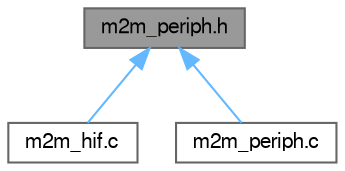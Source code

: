 digraph "m2m_periph.h"
{
 // LATEX_PDF_SIZE
  bgcolor="transparent";
  edge [fontname=FreeSans,fontsize=10,labelfontname=FreeSans,labelfontsize=10];
  node [fontname=FreeSans,fontsize=10,shape=box,height=0.2,width=0.4];
  Node1 [label="m2m_periph.h",height=0.2,width=0.4,color="gray40", fillcolor="grey60", style="filled", fontcolor="black",tooltip="WINC Peripherals Application Interface."];
  Node1 -> Node2 [dir="back",color="steelblue1",style="solid"];
  Node2 [label="m2m_hif.c",height=0.2,width=0.4,color="grey40", fillcolor="white", style="filled",URL="$m2m__hif_8c.html",tooltip="This module contains M2M host interface APIs implementation."];
  Node1 -> Node3 [dir="back",color="steelblue1",style="solid"];
  Node3 [label="m2m_periph.c",height=0.2,width=0.4,color="grey40", fillcolor="white", style="filled",URL="$m2m__periph_8c.html",tooltip="NMC1500 Peripherials Application Interface."];
}
